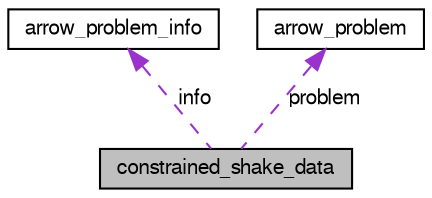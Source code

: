 digraph G
{
  bgcolor="transparent";
  edge [fontname="FreeSans",fontsize=10,labelfontname="FreeSans",labelfontsize=10];
  node [fontname="FreeSans",fontsize=10,shape=record];
  Node1 [label="constrained_shake_data",height=0.2,width=0.4,color="black", fillcolor="grey75", style="filled" fontcolor="black"];
  Node2 -> Node1 [dir=back,color="darkorchid3",fontsize=10,style="dashed",label="info"];
  Node2 [label="arrow_problem_info",height=0.2,width=0.4,color="black",URL="$structarrow__problem__info.html",tooltip="Problem information data structure."];
  Node3 -> Node1 [dir=back,color="darkorchid3",fontsize=10,style="dashed",label="problem"];
  Node3 [label="arrow_problem",height=0.2,width=0.4,color="black",URL="$structarrow__problem.html",tooltip="Problem data structure."];
}
